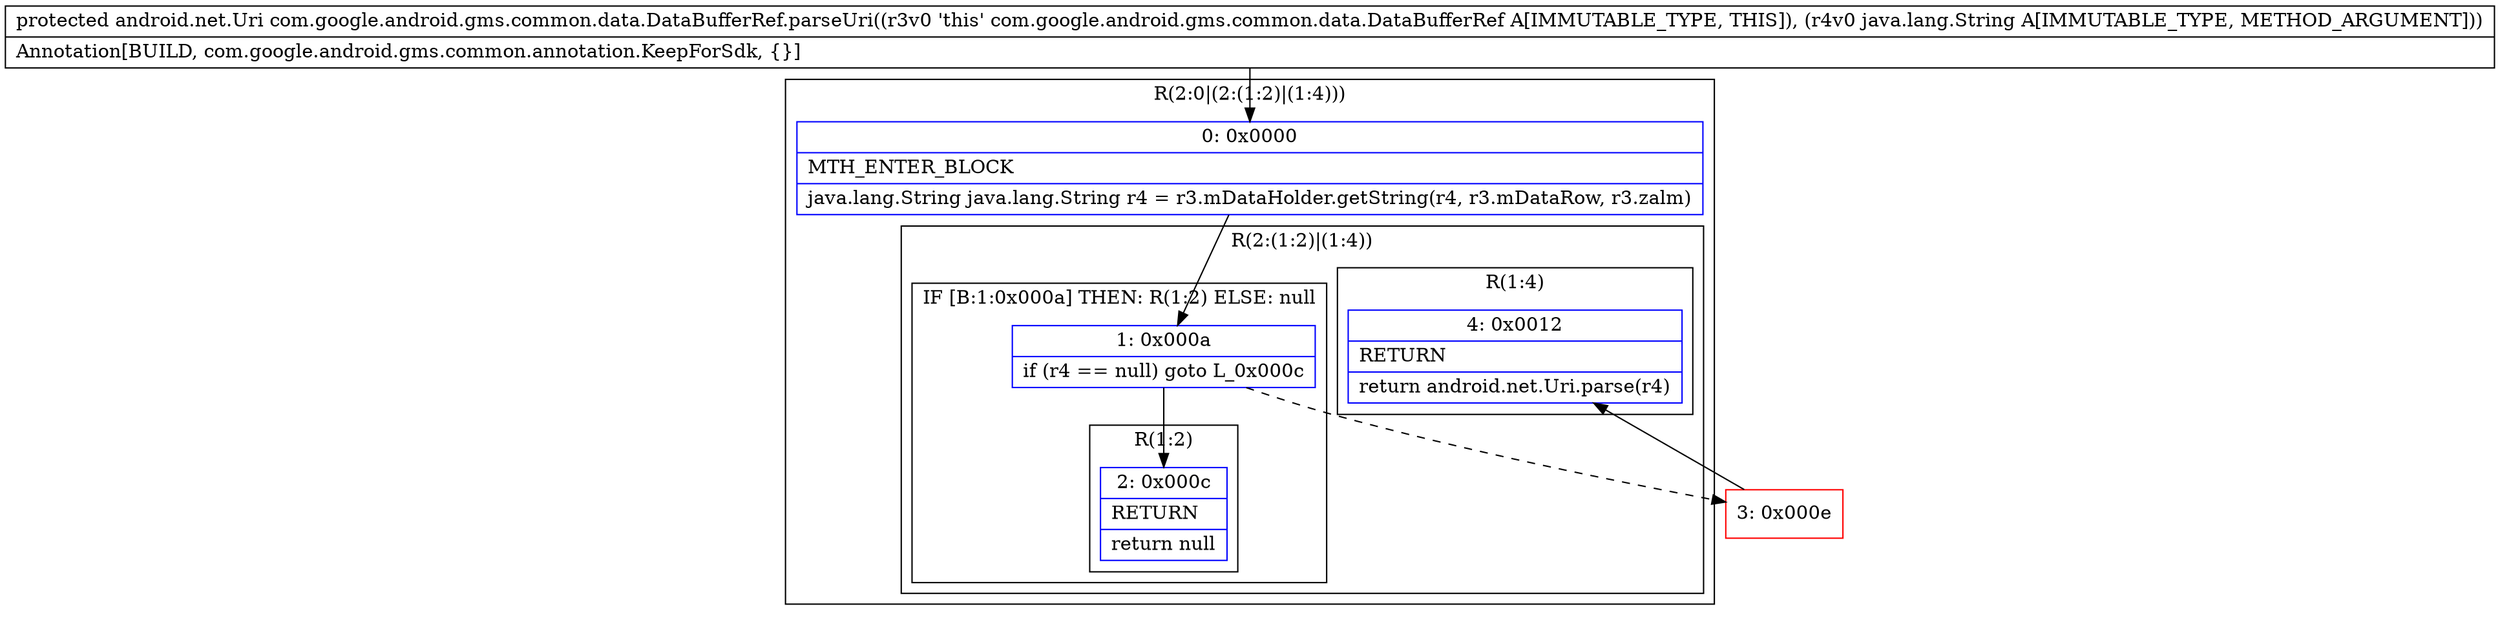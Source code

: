 digraph "CFG forcom.google.android.gms.common.data.DataBufferRef.parseUri(Ljava\/lang\/String;)Landroid\/net\/Uri;" {
subgraph cluster_Region_410107273 {
label = "R(2:0|(2:(1:2)|(1:4)))";
node [shape=record,color=blue];
Node_0 [shape=record,label="{0\:\ 0x0000|MTH_ENTER_BLOCK\l|java.lang.String java.lang.String r4 = r3.mDataHolder.getString(r4, r3.mDataRow, r3.zalm)\l}"];
subgraph cluster_Region_2107141469 {
label = "R(2:(1:2)|(1:4))";
node [shape=record,color=blue];
subgraph cluster_IfRegion_1163030882 {
label = "IF [B:1:0x000a] THEN: R(1:2) ELSE: null";
node [shape=record,color=blue];
Node_1 [shape=record,label="{1\:\ 0x000a|if (r4 == null) goto L_0x000c\l}"];
subgraph cluster_Region_215993387 {
label = "R(1:2)";
node [shape=record,color=blue];
Node_2 [shape=record,label="{2\:\ 0x000c|RETURN\l|return null\l}"];
}
}
subgraph cluster_Region_1086736530 {
label = "R(1:4)";
node [shape=record,color=blue];
Node_4 [shape=record,label="{4\:\ 0x0012|RETURN\l|return android.net.Uri.parse(r4)\l}"];
}
}
}
Node_3 [shape=record,color=red,label="{3\:\ 0x000e}"];
MethodNode[shape=record,label="{protected android.net.Uri com.google.android.gms.common.data.DataBufferRef.parseUri((r3v0 'this' com.google.android.gms.common.data.DataBufferRef A[IMMUTABLE_TYPE, THIS]), (r4v0 java.lang.String A[IMMUTABLE_TYPE, METHOD_ARGUMENT]))  | Annotation[BUILD, com.google.android.gms.common.annotation.KeepForSdk, \{\}]\l}"];
MethodNode -> Node_0;
Node_0 -> Node_1;
Node_1 -> Node_2;
Node_1 -> Node_3[style=dashed];
Node_3 -> Node_4;
}

